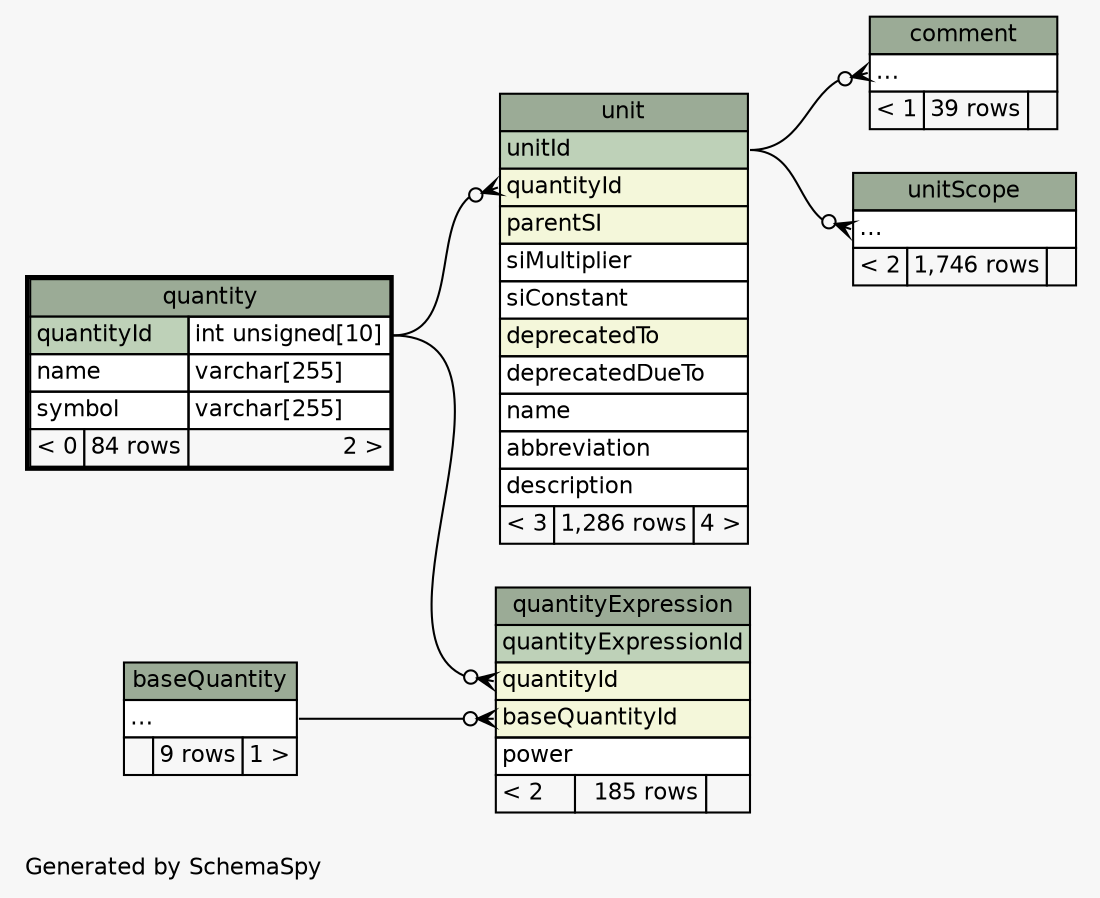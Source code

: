 // dot 2.38.0 on Mac OS X 10.11.6
// SchemaSpy rev 590
digraph "twoDegreesRelationshipsDiagram" {
  graph [
    rankdir="RL"
    bgcolor="#f7f7f7"
    label="\nGenerated by SchemaSpy"
    labeljust="l"
    nodesep="0.18"
    ranksep="0.46"
    fontname="Helvetica"
    fontsize="11"
  ];
  node [
    fontname="Helvetica"
    fontsize="11"
    shape="plaintext"
  ];
  edge [
    arrowsize="0.8"
  ];
  "comment":"elipses":w -> "unit":"unitId":e [arrowhead=none dir=back arrowtail=crowodot];
  "quantityExpression":"baseQuantityId":w -> "baseQuantity":"elipses":e [arrowhead=none dir=back arrowtail=crowodot];
  "quantityExpression":"quantityId":w -> "quantity":"quantityId.type":e [arrowhead=none dir=back arrowtail=crowodot];
  "unit":"quantityId":w -> "quantity":"quantityId.type":e [arrowhead=none dir=back arrowtail=crowodot];
  "unitScope":"elipses":w -> "unit":"unitId":e [arrowhead=none dir=back arrowtail=crowodot];
  "baseQuantity" [
    label=<
    <TABLE BORDER="0" CELLBORDER="1" CELLSPACING="0" BGCOLOR="#ffffff">
      <TR><TD COLSPAN="3" BGCOLOR="#9bab96" ALIGN="CENTER">baseQuantity</TD></TR>
      <TR><TD PORT="elipses" COLSPAN="3" ALIGN="LEFT">...</TD></TR>
      <TR><TD ALIGN="LEFT" BGCOLOR="#f7f7f7">  </TD><TD ALIGN="RIGHT" BGCOLOR="#f7f7f7">9 rows</TD><TD ALIGN="RIGHT" BGCOLOR="#f7f7f7">1 &gt;</TD></TR>
    </TABLE>>
    URL="baseQuantity.html"
    tooltip="baseQuantity"
  ];
  "comment" [
    label=<
    <TABLE BORDER="0" CELLBORDER="1" CELLSPACING="0" BGCOLOR="#ffffff">
      <TR><TD COLSPAN="3" BGCOLOR="#9bab96" ALIGN="CENTER">comment</TD></TR>
      <TR><TD PORT="elipses" COLSPAN="3" ALIGN="LEFT">...</TD></TR>
      <TR><TD ALIGN="LEFT" BGCOLOR="#f7f7f7">&lt; 1</TD><TD ALIGN="RIGHT" BGCOLOR="#f7f7f7">39 rows</TD><TD ALIGN="RIGHT" BGCOLOR="#f7f7f7">  </TD></TR>
    </TABLE>>
    URL="comment.html"
    tooltip="comment"
  ];
  "quantity" [
    label=<
    <TABLE BORDER="2" CELLBORDER="1" CELLSPACING="0" BGCOLOR="#ffffff">
      <TR><TD COLSPAN="3" BGCOLOR="#9bab96" ALIGN="CENTER">quantity</TD></TR>
      <TR><TD PORT="quantityId" COLSPAN="2" BGCOLOR="#bed1b8" ALIGN="LEFT">quantityId</TD><TD PORT="quantityId.type" ALIGN="LEFT">int unsigned[10]</TD></TR>
      <TR><TD PORT="name" COLSPAN="2" ALIGN="LEFT">name</TD><TD PORT="name.type" ALIGN="LEFT">varchar[255]</TD></TR>
      <TR><TD PORT="symbol" COLSPAN="2" ALIGN="LEFT">symbol</TD><TD PORT="symbol.type" ALIGN="LEFT">varchar[255]</TD></TR>
      <TR><TD ALIGN="LEFT" BGCOLOR="#f7f7f7">&lt; 0</TD><TD ALIGN="RIGHT" BGCOLOR="#f7f7f7">84 rows</TD><TD ALIGN="RIGHT" BGCOLOR="#f7f7f7">2 &gt;</TD></TR>
    </TABLE>>
    URL="quantity.html"
    tooltip="quantity"
  ];
  "quantityExpression" [
    label=<
    <TABLE BORDER="0" CELLBORDER="1" CELLSPACING="0" BGCOLOR="#ffffff">
      <TR><TD COLSPAN="3" BGCOLOR="#9bab96" ALIGN="CENTER">quantityExpression</TD></TR>
      <TR><TD PORT="quantityExpressionId" COLSPAN="3" BGCOLOR="#bed1b8" ALIGN="LEFT">quantityExpressionId</TD></TR>
      <TR><TD PORT="quantityId" COLSPAN="3" BGCOLOR="#f4f7da" ALIGN="LEFT">quantityId</TD></TR>
      <TR><TD PORT="baseQuantityId" COLSPAN="3" BGCOLOR="#f4f7da" ALIGN="LEFT">baseQuantityId</TD></TR>
      <TR><TD PORT="power" COLSPAN="3" ALIGN="LEFT">power</TD></TR>
      <TR><TD ALIGN="LEFT" BGCOLOR="#f7f7f7">&lt; 2</TD><TD ALIGN="RIGHT" BGCOLOR="#f7f7f7">185 rows</TD><TD ALIGN="RIGHT" BGCOLOR="#f7f7f7">  </TD></TR>
    </TABLE>>
    URL="quantityExpression.html"
    tooltip="quantityExpression"
  ];
  "unit" [
    label=<
    <TABLE BORDER="0" CELLBORDER="1" CELLSPACING="0" BGCOLOR="#ffffff">
      <TR><TD COLSPAN="3" BGCOLOR="#9bab96" ALIGN="CENTER">unit</TD></TR>
      <TR><TD PORT="unitId" COLSPAN="3" BGCOLOR="#bed1b8" ALIGN="LEFT">unitId</TD></TR>
      <TR><TD PORT="quantityId" COLSPAN="3" BGCOLOR="#f4f7da" ALIGN="LEFT">quantityId</TD></TR>
      <TR><TD PORT="parentSI" COLSPAN="3" BGCOLOR="#f4f7da" ALIGN="LEFT">parentSI</TD></TR>
      <TR><TD PORT="siMultiplier" COLSPAN="3" ALIGN="LEFT">siMultiplier</TD></TR>
      <TR><TD PORT="siConstant" COLSPAN="3" ALIGN="LEFT">siConstant</TD></TR>
      <TR><TD PORT="deprecatedTo" COLSPAN="3" BGCOLOR="#f4f7da" ALIGN="LEFT">deprecatedTo</TD></TR>
      <TR><TD PORT="deprecatedDueTo" COLSPAN="3" ALIGN="LEFT">deprecatedDueTo</TD></TR>
      <TR><TD PORT="name" COLSPAN="3" ALIGN="LEFT">name</TD></TR>
      <TR><TD PORT="abbreviation" COLSPAN="3" ALIGN="LEFT">abbreviation</TD></TR>
      <TR><TD PORT="description" COLSPAN="3" ALIGN="LEFT">description</TD></TR>
      <TR><TD ALIGN="LEFT" BGCOLOR="#f7f7f7">&lt; 3</TD><TD ALIGN="RIGHT" BGCOLOR="#f7f7f7">1,286 rows</TD><TD ALIGN="RIGHT" BGCOLOR="#f7f7f7">4 &gt;</TD></TR>
    </TABLE>>
    URL="unit.html"
    tooltip="unit"
  ];
  "unitScope" [
    label=<
    <TABLE BORDER="0" CELLBORDER="1" CELLSPACING="0" BGCOLOR="#ffffff">
      <TR><TD COLSPAN="3" BGCOLOR="#9bab96" ALIGN="CENTER">unitScope</TD></TR>
      <TR><TD PORT="elipses" COLSPAN="3" ALIGN="LEFT">...</TD></TR>
      <TR><TD ALIGN="LEFT" BGCOLOR="#f7f7f7">&lt; 2</TD><TD ALIGN="RIGHT" BGCOLOR="#f7f7f7">1,746 rows</TD><TD ALIGN="RIGHT" BGCOLOR="#f7f7f7">  </TD></TR>
    </TABLE>>
    URL="unitScope.html"
    tooltip="unitScope"
  ];
}
